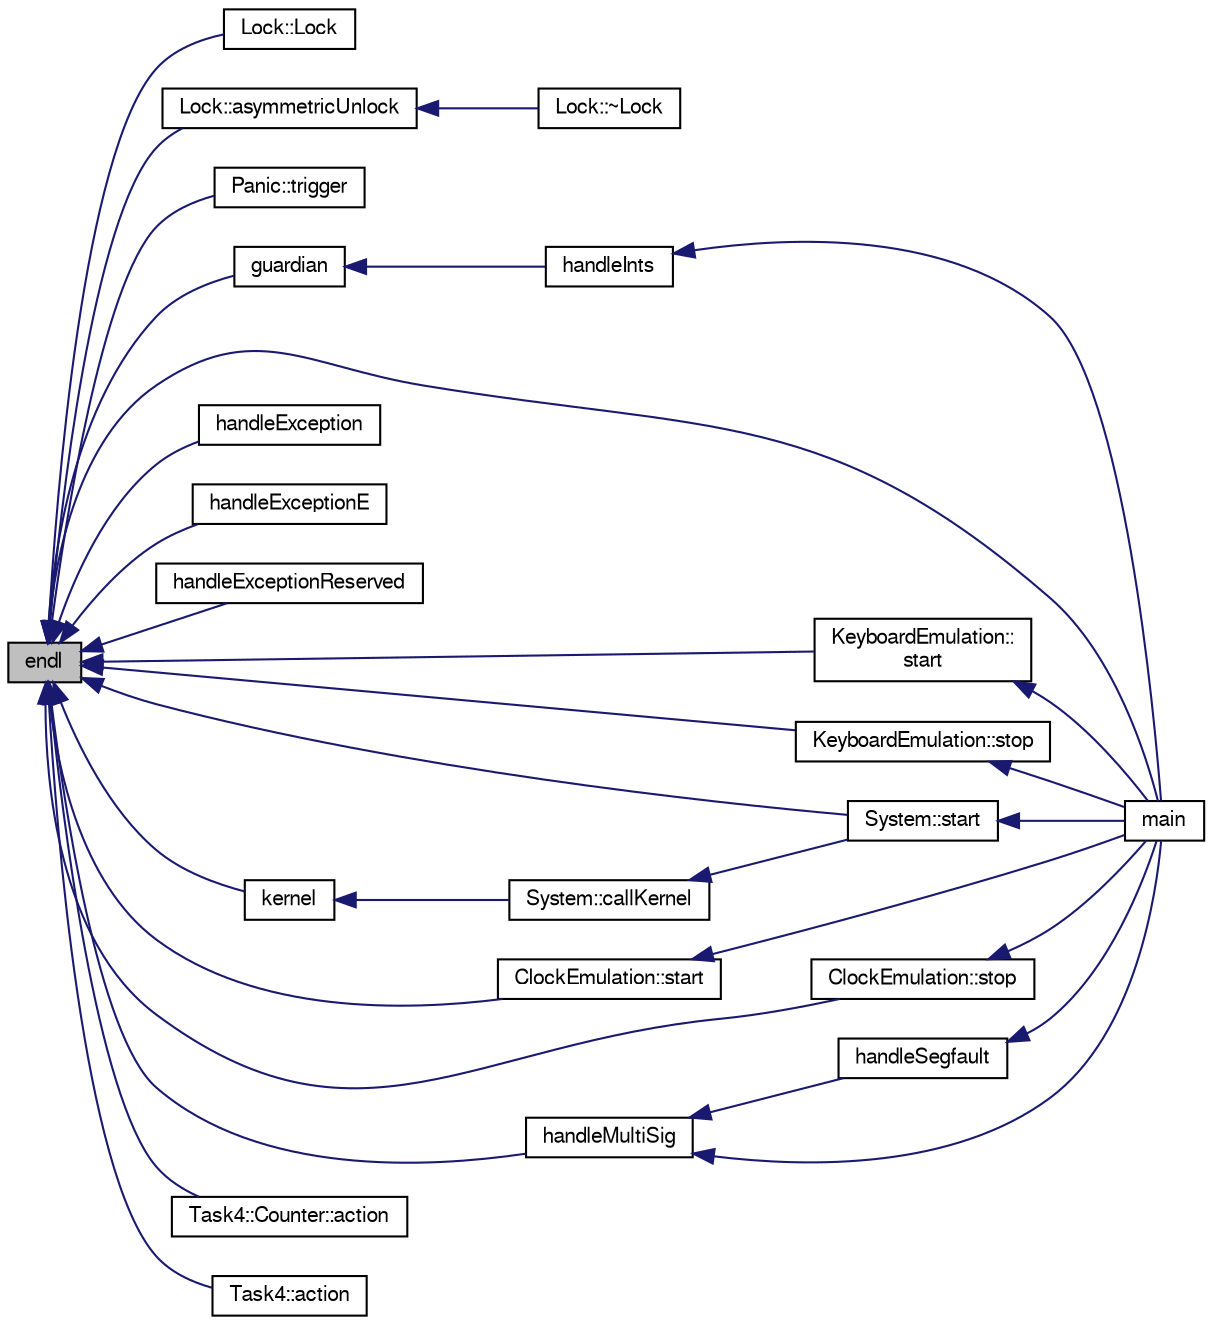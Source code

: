 digraph "endl"
{
  bgcolor="transparent";
  edge [fontname="FreeSans",fontsize="10",labelfontname="FreeSans",labelfontsize="10"];
  node [fontname="FreeSans",fontsize="10",shape=record];
  rankdir="LR";
  Node1 [label="endl",height=0.2,width=0.4,color="black", fillcolor="grey75", style="filled" fontcolor="black"];
  Node1 -> Node2 [dir="back",color="midnightblue",fontsize="10",style="solid",fontname="FreeSans"];
  Node2 [label="Lock::Lock",height=0.2,width=0.4,color="black",URL="$classLock.html#a9944623567d8138b95e74fadc7190adb",tooltip="Lock creation"];
  Node1 -> Node3 [dir="back",color="midnightblue",fontsize="10",style="solid",fontname="FreeSans"];
  Node3 [label="Lock::asymmetricUnlock",height=0.2,width=0.4,color="black",URL="$classLock.html#aad19368fb0bc0983e7fa2cd540c66907",tooltip="Explicit unlocking in asymmetric contexts."];
  Node3 -> Node4 [dir="back",color="midnightblue",fontsize="10",style="solid",fontname="FreeSans"];
  Node4 [label="Lock::~Lock",height=0.2,width=0.4,color="black",URL="$classLock.html#a7ab6d9485c8665bb3643710432882971",tooltip="Lock destruction"];
  Node1 -> Node5 [dir="back",color="midnightblue",fontsize="10",style="solid",fontname="FreeSans"];
  Node5 [label="Panic::trigger",height=0.2,width=0.4,color="black",URL="$classPanic.html#a2b509a675cded39f5422ef625261c6ba",tooltip="handle unknown/unregistered interrupt"];
  Node1 -> Node6 [dir="back",color="midnightblue",fontsize="10",style="solid",fontname="FreeSans"];
  Node6 [label="guardian",height=0.2,width=0.4,color="black",URL="$boot_8cc.html#a9017cbb15c79b718e82c9ed18a58ed60",tooltip="Entry point for interrupts."];
  Node6 -> Node7 [dir="back",color="midnightblue",fontsize="10",style="solid",fontname="FreeSans"];
  Node7 [label="handleInts",height=0.2,width=0.4,color="black",URL="$boot_8cc.html#a00c7ff42826be9ac4c82e3a35f5863c4"];
  Node7 -> Node8 [dir="back",color="midnightblue",fontsize="10",style="solid",fontname="FreeSans"];
  Node8 [label="main",height=0.2,width=0.4,color="black",URL="$boot_8cc.html#ae66f6b31b5ad750f1fe042a706a4e3d4"];
  Node1 -> Node9 [dir="back",color="midnightblue",fontsize="10",style="solid",fontname="FreeSans"];
  Node9 [label="handleException",height=0.2,width=0.4,color="black",URL="$guardian_8cc.html#afe78f34c7c65df79376008e0d23c1afd",tooltip="This function is called if a normal exception is raised by the cpu."];
  Node1 -> Node10 [dir="back",color="midnightblue",fontsize="10",style="solid",fontname="FreeSans"];
  Node10 [label="handleExceptionE",height=0.2,width=0.4,color="black",URL="$guardian_8cc.html#a70466c5bd3ffac85265c22f65e9a4ef9",tooltip="This function is called if a normal exception with error code is raised by the cpu."];
  Node1 -> Node11 [dir="back",color="midnightblue",fontsize="10",style="solid",fontname="FreeSans"];
  Node11 [label="handleExceptionReserved",height=0.2,width=0.4,color="black",URL="$guardian_8cc.html#a390d383038610b600ab986ec9b54879a",tooltip="This function is called if a reserved exception is raised by the cpu."];
  Node1 -> Node12 [dir="back",color="midnightblue",fontsize="10",style="solid",fontname="FreeSans"];
  Node12 [label="System::start",height=0.2,width=0.4,color="black",URL="$classSystem.html#a46b629e7c09840071570332d4e9a907d"];
  Node12 -> Node8 [dir="back",color="midnightblue",fontsize="10",style="solid",fontname="FreeSans"];
  Node1 -> Node13 [dir="back",color="midnightblue",fontsize="10",style="solid",fontname="FreeSans"];
  Node13 [label="KeyboardEmulation::\lstart",height=0.2,width=0.4,color="black",URL="$classKeyboardEmulation.html#a1c91600337c157f36ad208ce35582989"];
  Node13 -> Node8 [dir="back",color="midnightblue",fontsize="10",style="solid",fontname="FreeSans"];
  Node1 -> Node14 [dir="back",color="midnightblue",fontsize="10",style="solid",fontname="FreeSans"];
  Node14 [label="KeyboardEmulation::stop",height=0.2,width=0.4,color="black",URL="$classKeyboardEmulation.html#a93d354c0127324d567a0fdba797d877e"];
  Node14 -> Node8 [dir="back",color="midnightblue",fontsize="10",style="solid",fontname="FreeSans"];
  Node1 -> Node15 [dir="back",color="midnightblue",fontsize="10",style="solid",fontname="FreeSans"];
  Node15 [label="ClockEmulation::start",height=0.2,width=0.4,color="black",URL="$classClockEmulation.html#a248ab922f959e0780d4db684feeca034"];
  Node15 -> Node8 [dir="back",color="midnightblue",fontsize="10",style="solid",fontname="FreeSans"];
  Node1 -> Node16 [dir="back",color="midnightblue",fontsize="10",style="solid",fontname="FreeSans"];
  Node16 [label="ClockEmulation::stop",height=0.2,width=0.4,color="black",URL="$classClockEmulation.html#a48399eef02213677fe18e0b2aeffa5e2"];
  Node16 -> Node8 [dir="back",color="midnightblue",fontsize="10",style="solid",fontname="FreeSans"];
  Node1 -> Node17 [dir="back",color="midnightblue",fontsize="10",style="solid",fontname="FreeSans"];
  Node17 [label="handleMultiSig",height=0.2,width=0.4,color="black",URL="$boot_8cc.html#a2d14a2a3d6c6d794f098665ffb122998"];
  Node17 -> Node18 [dir="back",color="midnightblue",fontsize="10",style="solid",fontname="FreeSans"];
  Node18 [label="handleSegfault",height=0.2,width=0.4,color="black",URL="$boot_8cc.html#ae95609882fb3ece98ce0e8b5a6544282"];
  Node18 -> Node8 [dir="back",color="midnightblue",fontsize="10",style="solid",fontname="FreeSans"];
  Node17 -> Node8 [dir="back",color="midnightblue",fontsize="10",style="solid",fontname="FreeSans"];
  Node1 -> Node8 [dir="back",color="midnightblue",fontsize="10",style="solid",fontname="FreeSans"];
  Node1 -> Node19 [dir="back",color="midnightblue",fontsize="10",style="solid",fontname="FreeSans"];
  Node19 [label="kernel",height=0.2,width=0.4,color="black",URL="$main_8cc.html#aadb4d5397feda84ee5ee39b33082faca",tooltip="kernel entry point"];
  Node19 -> Node20 [dir="back",color="midnightblue",fontsize="10",style="solid",fontname="FreeSans"];
  Node20 [label="System::callKernel",height=0.2,width=0.4,color="black",URL="$classSystem.html#aaf51e695421f1ab3d4d11d461587be1c"];
  Node20 -> Node12 [dir="back",color="midnightblue",fontsize="10",style="solid",fontname="FreeSans"];
  Node1 -> Node21 [dir="back",color="midnightblue",fontsize="10",style="solid",fontname="FreeSans"];
  Node21 [label="Task4::Counter::action",height=0.2,width=0.4,color="black",URL="$classTask4_1_1Counter.html#a93c77e391d4d89cf0c34c47b9521d464",tooltip="start outputting and incrementing the counter value"];
  Node1 -> Node22 [dir="back",color="midnightblue",fontsize="10",style="solid",fontname="FreeSans"];
  Node22 [label="Task4::action",height=0.2,width=0.4,color="black",URL="$classTask4.html#a2a7d07836599ad51be274201cf6c2027",tooltip="start operation"];
}

